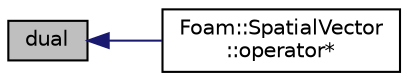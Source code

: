 digraph "dual"
{
  bgcolor="transparent";
  edge [fontname="Helvetica",fontsize="10",labelfontname="Helvetica",labelfontsize="10"];
  node [fontname="Helvetica",fontsize="10",shape=record];
  rankdir="LR";
  Node1 [label="dual",height=0.2,width=0.4,color="black", fillcolor="grey75", style="filled", fontcolor="black"];
  Node1 -> Node2 [dir="back",color="midnightblue",fontsize="10",style="solid",fontname="Helvetica"];
  Node2 [label="Foam::SpatialVector\l::operator*",height=0.2,width=0.4,color="black",URL="$a02459.html#a8ae9c9112c396525fb13d968deec4a23",tooltip="Return the dual spatial vector. "];
}
